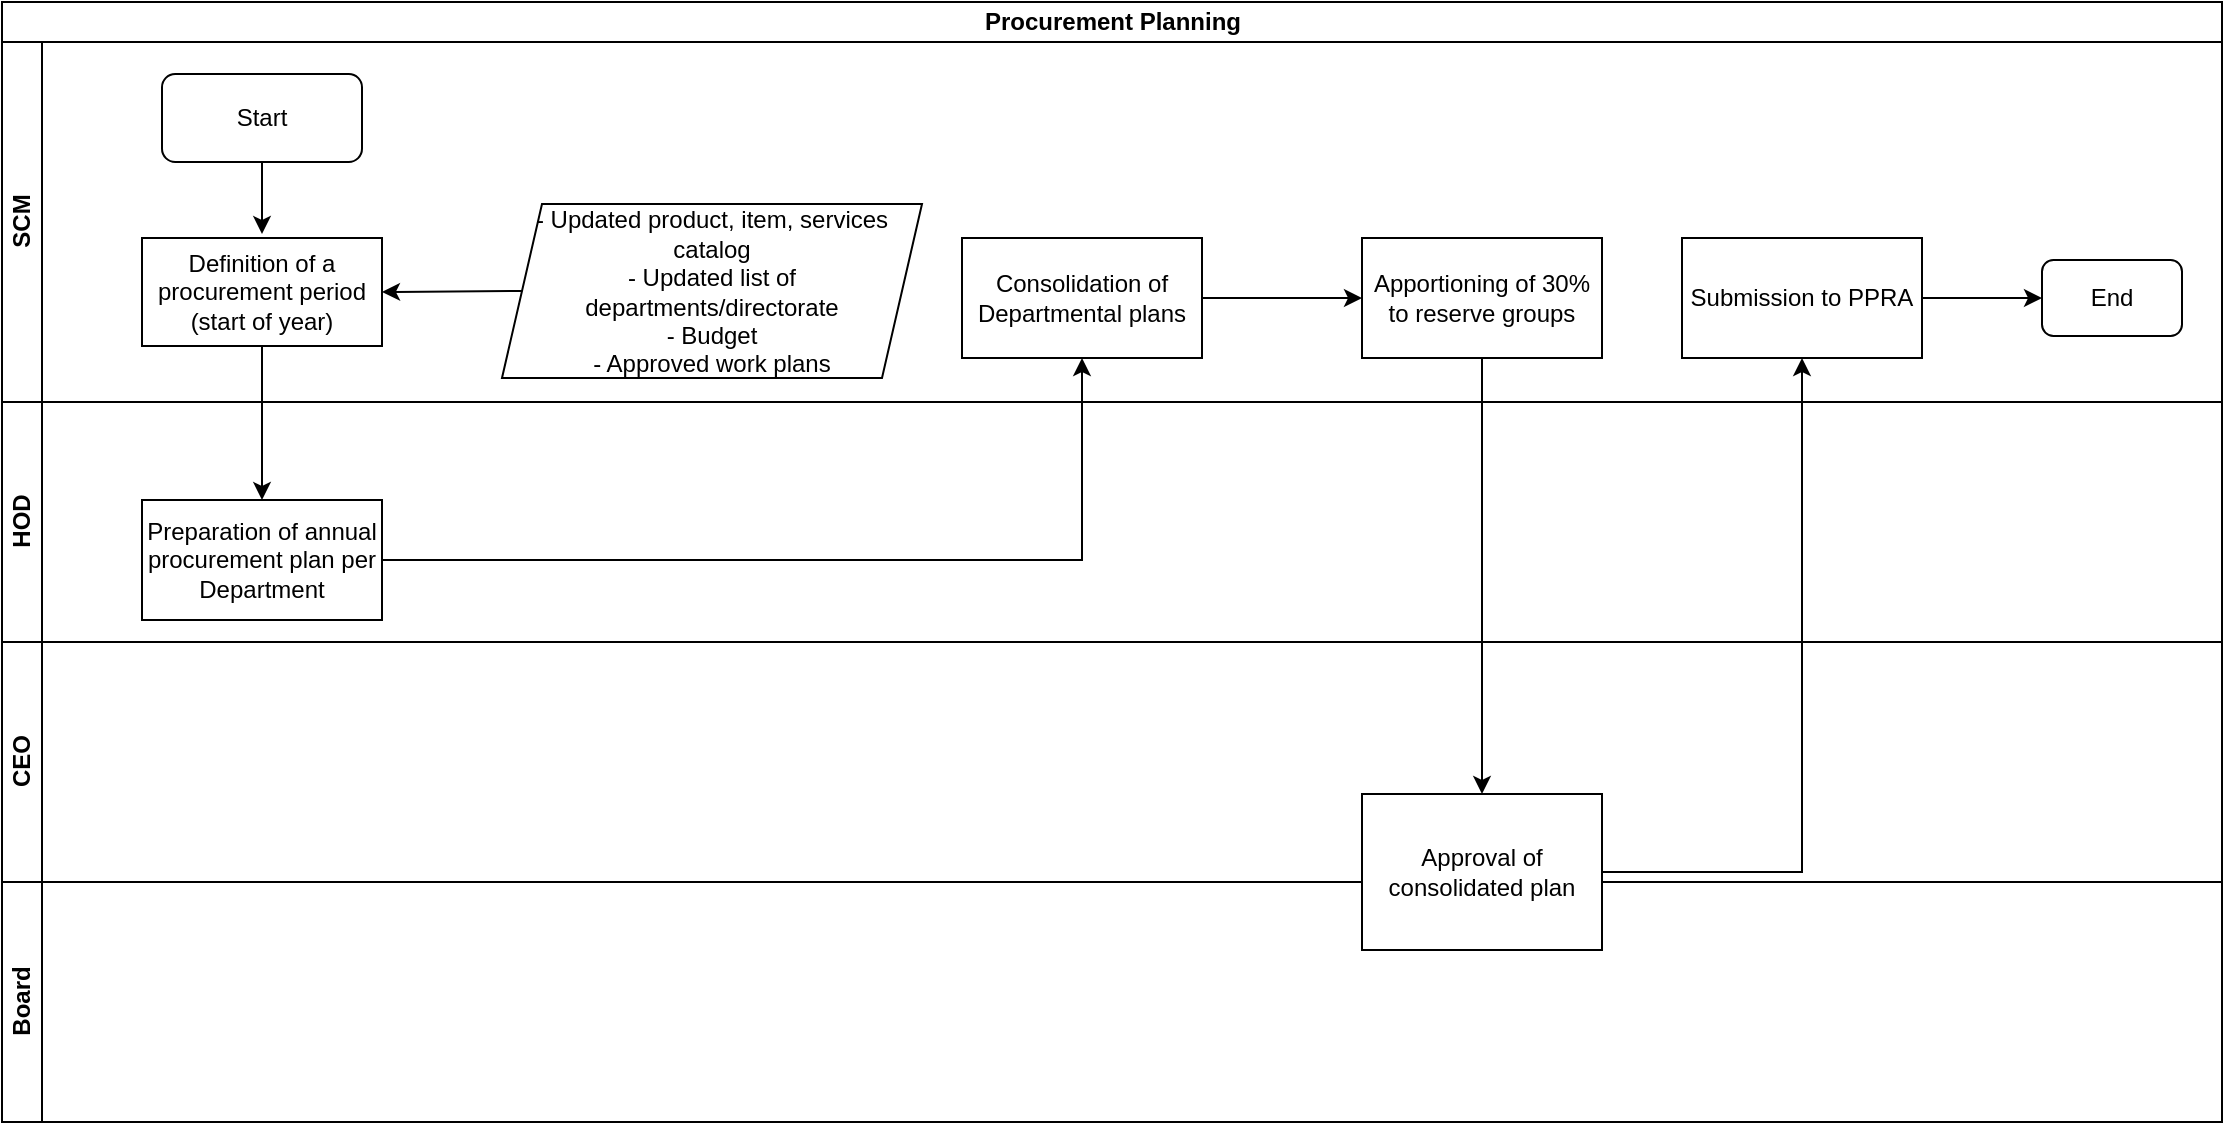 <mxfile version="13.6.5" type="github">
  <diagram id="n8KRO-15VKzDYcnD0hiF" name="Page-1">
    <mxGraphModel dx="1038" dy="547" grid="1" gridSize="10" guides="1" tooltips="1" connect="1" arrows="1" fold="1" page="1" pageScale="1" pageWidth="1169" pageHeight="827" math="0" shadow="0">
      <root>
        <mxCell id="0" />
        <mxCell id="1" parent="0" />
        <mxCell id="THTT-mHFmN4pJH_GiKkk-1" value="Procurement Planning" style="swimlane;html=1;childLayout=stackLayout;resizeParent=1;resizeParentMax=0;horizontal=1;startSize=20;horizontalStack=0;" vertex="1" parent="1">
          <mxGeometry x="40" y="34" width="1110" height="560" as="geometry" />
        </mxCell>
        <mxCell id="THTT-mHFmN4pJH_GiKkk-2" value="SCM" style="swimlane;html=1;startSize=20;horizontal=0;" vertex="1" parent="THTT-mHFmN4pJH_GiKkk-1">
          <mxGeometry y="20" width="1110" height="180" as="geometry" />
        </mxCell>
        <mxCell id="THTT-mHFmN4pJH_GiKkk-5" value="Start" style="rounded=1;whiteSpace=wrap;html=1;" vertex="1" parent="THTT-mHFmN4pJH_GiKkk-2">
          <mxGeometry x="80" y="16" width="100" height="44" as="geometry" />
        </mxCell>
        <mxCell id="THTT-mHFmN4pJH_GiKkk-30" value="End" style="rounded=1;whiteSpace=wrap;html=1;" vertex="1" parent="THTT-mHFmN4pJH_GiKkk-2">
          <mxGeometry x="1020" y="109" width="70" height="38" as="geometry" />
        </mxCell>
        <mxCell id="THTT-mHFmN4pJH_GiKkk-28" value="Submission to PPRA" style="whiteSpace=wrap;html=1;rounded=0;" vertex="1" parent="THTT-mHFmN4pJH_GiKkk-2">
          <mxGeometry x="840" y="98" width="120" height="60" as="geometry" />
        </mxCell>
        <mxCell id="THTT-mHFmN4pJH_GiKkk-12" value="Definition of a procurement period (start of year)" style="rounded=0;whiteSpace=wrap;html=1;" vertex="1" parent="THTT-mHFmN4pJH_GiKkk-2">
          <mxGeometry x="70" y="98" width="120" height="54" as="geometry" />
        </mxCell>
        <mxCell id="THTT-mHFmN4pJH_GiKkk-22" value="Consolidation of Departmental plans" style="whiteSpace=wrap;html=1;rounded=0;" vertex="1" parent="THTT-mHFmN4pJH_GiKkk-2">
          <mxGeometry x="480" y="98" width="120" height="60" as="geometry" />
        </mxCell>
        <mxCell id="THTT-mHFmN4pJH_GiKkk-32" value="" style="edgeStyle=orthogonalEdgeStyle;rounded=0;orthogonalLoop=1;jettySize=auto;html=1;entryX=0;entryY=0.5;entryDx=0;entryDy=0;" edge="1" parent="THTT-mHFmN4pJH_GiKkk-2" source="THTT-mHFmN4pJH_GiKkk-28" target="THTT-mHFmN4pJH_GiKkk-30">
          <mxGeometry relative="1" as="geometry">
            <mxPoint x="1050" y="128" as="targetPoint" />
          </mxGeometry>
        </mxCell>
        <mxCell id="THTT-mHFmN4pJH_GiKkk-3" value="HOD" style="swimlane;html=1;startSize=20;horizontal=0;" vertex="1" parent="THTT-mHFmN4pJH_GiKkk-1">
          <mxGeometry y="200" width="1110" height="120" as="geometry" />
        </mxCell>
        <mxCell id="THTT-mHFmN4pJH_GiKkk-19" value="" style="endArrow=classic;html=1;exitX=0.5;exitY=1;exitDx=0;exitDy=0;" edge="1" parent="THTT-mHFmN4pJH_GiKkk-3" source="THTT-mHFmN4pJH_GiKkk-5">
          <mxGeometry width="50" height="50" relative="1" as="geometry">
            <mxPoint x="80" y="90" as="sourcePoint" />
            <mxPoint x="130" y="-84" as="targetPoint" />
          </mxGeometry>
        </mxCell>
        <mxCell id="THTT-mHFmN4pJH_GiKkk-20" value="Preparation of annual procurement plan per Department" style="whiteSpace=wrap;html=1;rounded=0;" vertex="1" parent="THTT-mHFmN4pJH_GiKkk-3">
          <mxGeometry x="70" y="49" width="120" height="60" as="geometry" />
        </mxCell>
        <mxCell id="THTT-mHFmN4pJH_GiKkk-4" value="CEO" style="swimlane;html=1;startSize=20;horizontal=0;" vertex="1" parent="THTT-mHFmN4pJH_GiKkk-1">
          <mxGeometry y="320" width="1110" height="120" as="geometry" />
        </mxCell>
        <mxCell id="THTT-mHFmN4pJH_GiKkk-11" value="Board" style="swimlane;html=1;startSize=20;horizontal=0;" vertex="1" parent="THTT-mHFmN4pJH_GiKkk-1">
          <mxGeometry y="440" width="1110" height="120" as="geometry" />
        </mxCell>
        <mxCell id="THTT-mHFmN4pJH_GiKkk-21" value="" style="edgeStyle=orthogonalEdgeStyle;rounded=0;orthogonalLoop=1;jettySize=auto;html=1;" edge="1" parent="THTT-mHFmN4pJH_GiKkk-1" source="THTT-mHFmN4pJH_GiKkk-12" target="THTT-mHFmN4pJH_GiKkk-20">
          <mxGeometry relative="1" as="geometry" />
        </mxCell>
        <mxCell id="THTT-mHFmN4pJH_GiKkk-23" value="" style="edgeStyle=orthogonalEdgeStyle;rounded=0;orthogonalLoop=1;jettySize=auto;html=1;" edge="1" parent="THTT-mHFmN4pJH_GiKkk-1" source="THTT-mHFmN4pJH_GiKkk-20" target="THTT-mHFmN4pJH_GiKkk-22">
          <mxGeometry relative="1" as="geometry" />
        </mxCell>
        <mxCell id="THTT-mHFmN4pJH_GiKkk-13" value="&lt;div&gt;- Updated product, item, services catalog&lt;/div&gt;&lt;div&gt;- Updated list of departments/directorate&lt;/div&gt;&lt;div&gt;- Budget&lt;/div&gt;&lt;div&gt;- Approved work plans&lt;br&gt;&lt;/div&gt;" style="shape=parallelogram;perimeter=parallelogramPerimeter;whiteSpace=wrap;html=1;fixedSize=1;rounded=0;" vertex="1" parent="1">
          <mxGeometry x="290" y="135" width="210" height="87" as="geometry" />
        </mxCell>
        <mxCell id="THTT-mHFmN4pJH_GiKkk-16" value="" style="endArrow=classic;html=1;exitX=0;exitY=0.5;exitDx=0;exitDy=0;entryX=1;entryY=0.5;entryDx=0;entryDy=0;" edge="1" parent="1" source="THTT-mHFmN4pJH_GiKkk-13" target="THTT-mHFmN4pJH_GiKkk-12">
          <mxGeometry width="50" height="50" relative="1" as="geometry">
            <mxPoint x="500" y="322" as="sourcePoint" />
            <mxPoint x="550" y="272" as="targetPoint" />
          </mxGeometry>
        </mxCell>
        <mxCell id="THTT-mHFmN4pJH_GiKkk-27" value="" style="edgeStyle=orthogonalEdgeStyle;rounded=0;orthogonalLoop=1;jettySize=auto;html=1;" edge="1" parent="1" source="THTT-mHFmN4pJH_GiKkk-24" target="THTT-mHFmN4pJH_GiKkk-26">
          <mxGeometry relative="1" as="geometry" />
        </mxCell>
        <mxCell id="THTT-mHFmN4pJH_GiKkk-24" value="Apportioning of 30% to reserve groups" style="whiteSpace=wrap;html=1;rounded=0;" vertex="1" parent="1">
          <mxGeometry x="720" y="152" width="120" height="60" as="geometry" />
        </mxCell>
        <mxCell id="THTT-mHFmN4pJH_GiKkk-25" value="" style="edgeStyle=orthogonalEdgeStyle;rounded=0;orthogonalLoop=1;jettySize=auto;html=1;" edge="1" parent="1" source="THTT-mHFmN4pJH_GiKkk-22" target="THTT-mHFmN4pJH_GiKkk-24">
          <mxGeometry relative="1" as="geometry" />
        </mxCell>
        <mxCell id="THTT-mHFmN4pJH_GiKkk-29" value="" style="edgeStyle=orthogonalEdgeStyle;rounded=0;orthogonalLoop=1;jettySize=auto;html=1;entryX=0.5;entryY=1;entryDx=0;entryDy=0;" edge="1" parent="1" source="THTT-mHFmN4pJH_GiKkk-26" target="THTT-mHFmN4pJH_GiKkk-28">
          <mxGeometry relative="1" as="geometry">
            <mxPoint x="940" y="350" as="targetPoint" />
          </mxGeometry>
        </mxCell>
        <mxCell id="THTT-mHFmN4pJH_GiKkk-26" value="Approval of consolidated plan" style="whiteSpace=wrap;html=1;rounded=0;" vertex="1" parent="1">
          <mxGeometry x="720" y="430" width="120" height="78" as="geometry" />
        </mxCell>
      </root>
    </mxGraphModel>
  </diagram>
</mxfile>
